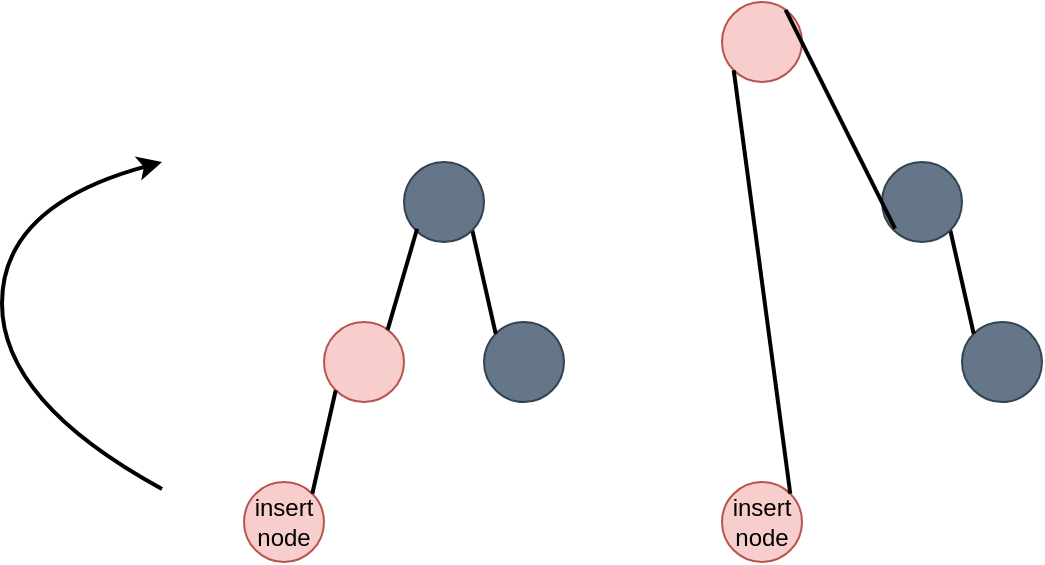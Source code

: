 <mxfile version="13.9.9" type="device"><diagram id="z3aVBxtWgAL0PBdF_sPx" name="第 1 页"><mxGraphModel dx="-14" dy="1639" grid="1" gridSize="10" guides="1" tooltips="1" connect="1" arrows="1" fold="1" page="1" pageScale="1" pageWidth="827" pageHeight="1169" math="0" shadow="0"><root><mxCell id="0"/><mxCell id="1" parent="0"/><mxCell id="mO_YgTOg23MLX5pFpJIb-1" value="" style="curved=1;endArrow=classic;html=1;strokeWidth=2;" edge="1" parent="1"><mxGeometry width="50" height="50" relative="1" as="geometry"><mxPoint x="1000" y="203.45" as="sourcePoint"/><mxPoint x="1000" y="40" as="targetPoint"/><Array as="points"><mxPoint x="920" y="159.72"/><mxPoint x="920" y="61.72"/></Array></mxGeometry></mxCell><mxCell id="mO_YgTOg23MLX5pFpJIb-2" value="" style="ellipse;whiteSpace=wrap;html=1;fillColor=#f8cecc;strokeColor=#b85450;" vertex="1" parent="1"><mxGeometry x="1081" y="120" width="40" height="40" as="geometry"/></mxCell><mxCell id="mO_YgTOg23MLX5pFpJIb-3" value="insert&lt;br&gt;node" style="ellipse;whiteSpace=wrap;html=1;fillColor=#f8cecc;strokeColor=#b85450;" vertex="1" parent="1"><mxGeometry x="1041" y="200" width="40" height="40" as="geometry"/></mxCell><mxCell id="mO_YgTOg23MLX5pFpJIb-4" value="" style="ellipse;whiteSpace=wrap;html=1;fillColor=#647687;strokeColor=#314354;fontColor=#ffffff;" vertex="1" parent="1"><mxGeometry x="1161" y="120" width="40" height="40" as="geometry"/></mxCell><mxCell id="mO_YgTOg23MLX5pFpJIb-5" value="" style="endArrow=none;html=1;strokeWidth=2;entryX=0;entryY=1;entryDx=0;entryDy=0;exitX=1;exitY=0;exitDx=0;exitDy=0;" edge="1" parent="1" source="mO_YgTOg23MLX5pFpJIb-3" target="mO_YgTOg23MLX5pFpJIb-2"><mxGeometry width="50" height="50" relative="1" as="geometry"><mxPoint x="991.004" y="223.436" as="sourcePoint"/><mxPoint x="1054.436" y="160.004" as="targetPoint"/></mxGeometry></mxCell><mxCell id="mO_YgTOg23MLX5pFpJIb-6" value="" style="endArrow=none;html=1;strokeWidth=2;entryX=1;entryY=1;entryDx=0;entryDy=0;exitX=0;exitY=0;exitDx=0;exitDy=0;" edge="1" parent="1" source="mO_YgTOg23MLX5pFpJIb-4" target="mO_YgTOg23MLX5pFpJIb-7"><mxGeometry width="50" height="50" relative="1" as="geometry"><mxPoint x="1085.142" y="215.858" as="sourcePoint"/><mxPoint x="1096.858" y="164.142" as="targetPoint"/></mxGeometry></mxCell><mxCell id="mO_YgTOg23MLX5pFpJIb-7" value="" style="ellipse;whiteSpace=wrap;html=1;fillColor=#647687;strokeColor=#314354;fontColor=#ffffff;" vertex="1" parent="1"><mxGeometry x="1121" y="40" width="40" height="40" as="geometry"/></mxCell><mxCell id="mO_YgTOg23MLX5pFpJIb-8" value="" style="endArrow=none;html=1;strokeWidth=2;entryX=0.164;entryY=0.834;entryDx=0;entryDy=0;exitX=0.795;exitY=0.099;exitDx=0;exitDy=0;exitPerimeter=0;entryPerimeter=0;" edge="1" parent="1" source="mO_YgTOg23MLX5pFpJIb-2" target="mO_YgTOg23MLX5pFpJIb-7"><mxGeometry width="50" height="50" relative="1" as="geometry"><mxPoint x="1109.282" y="121.718" as="sourcePoint"/><mxPoint x="1120.998" y="70.002" as="targetPoint"/></mxGeometry></mxCell><mxCell id="mO_YgTOg23MLX5pFpJIb-11" value="" style="ellipse;whiteSpace=wrap;html=1;fillColor=#f8cecc;strokeColor=#b85450;" vertex="1" parent="1"><mxGeometry x="1280" y="-40" width="40" height="40" as="geometry"/></mxCell><mxCell id="mO_YgTOg23MLX5pFpJIb-12" value="insert&lt;br&gt;node" style="ellipse;whiteSpace=wrap;html=1;fillColor=#f8cecc;strokeColor=#b85450;" vertex="1" parent="1"><mxGeometry x="1280" y="200" width="40" height="40" as="geometry"/></mxCell><mxCell id="mO_YgTOg23MLX5pFpJIb-13" value="" style="ellipse;whiteSpace=wrap;html=1;fillColor=#647687;strokeColor=#314354;fontColor=#ffffff;" vertex="1" parent="1"><mxGeometry x="1400" y="120" width="40" height="40" as="geometry"/></mxCell><mxCell id="mO_YgTOg23MLX5pFpJIb-14" value="" style="endArrow=none;html=1;strokeWidth=2;entryX=0;entryY=1;entryDx=0;entryDy=0;exitX=1;exitY=0;exitDx=0;exitDy=0;" edge="1" parent="1" source="mO_YgTOg23MLX5pFpJIb-12" target="mO_YgTOg23MLX5pFpJIb-11"><mxGeometry width="50" height="50" relative="1" as="geometry"><mxPoint x="1230.004" y="223.436" as="sourcePoint"/><mxPoint x="1293.436" y="160.004" as="targetPoint"/></mxGeometry></mxCell><mxCell id="mO_YgTOg23MLX5pFpJIb-15" value="" style="endArrow=none;html=1;strokeWidth=2;entryX=1;entryY=1;entryDx=0;entryDy=0;exitX=0;exitY=0;exitDx=0;exitDy=0;" edge="1" parent="1" source="mO_YgTOg23MLX5pFpJIb-13" target="mO_YgTOg23MLX5pFpJIb-16"><mxGeometry width="50" height="50" relative="1" as="geometry"><mxPoint x="1324.142" y="215.858" as="sourcePoint"/><mxPoint x="1335.858" y="164.142" as="targetPoint"/></mxGeometry></mxCell><mxCell id="mO_YgTOg23MLX5pFpJIb-16" value="" style="ellipse;whiteSpace=wrap;html=1;fillColor=#647687;strokeColor=#314354;fontColor=#ffffff;" vertex="1" parent="1"><mxGeometry x="1360" y="40" width="40" height="40" as="geometry"/></mxCell><mxCell id="mO_YgTOg23MLX5pFpJIb-17" value="" style="endArrow=none;html=1;strokeWidth=2;entryX=0.164;entryY=0.834;entryDx=0;entryDy=0;exitX=0.795;exitY=0.099;exitDx=0;exitDy=0;exitPerimeter=0;entryPerimeter=0;" edge="1" parent="1" source="mO_YgTOg23MLX5pFpJIb-11" target="mO_YgTOg23MLX5pFpJIb-16"><mxGeometry width="50" height="50" relative="1" as="geometry"><mxPoint x="1348.282" y="121.718" as="sourcePoint"/><mxPoint x="1359.998" y="70.002" as="targetPoint"/></mxGeometry></mxCell></root></mxGraphModel></diagram></mxfile>